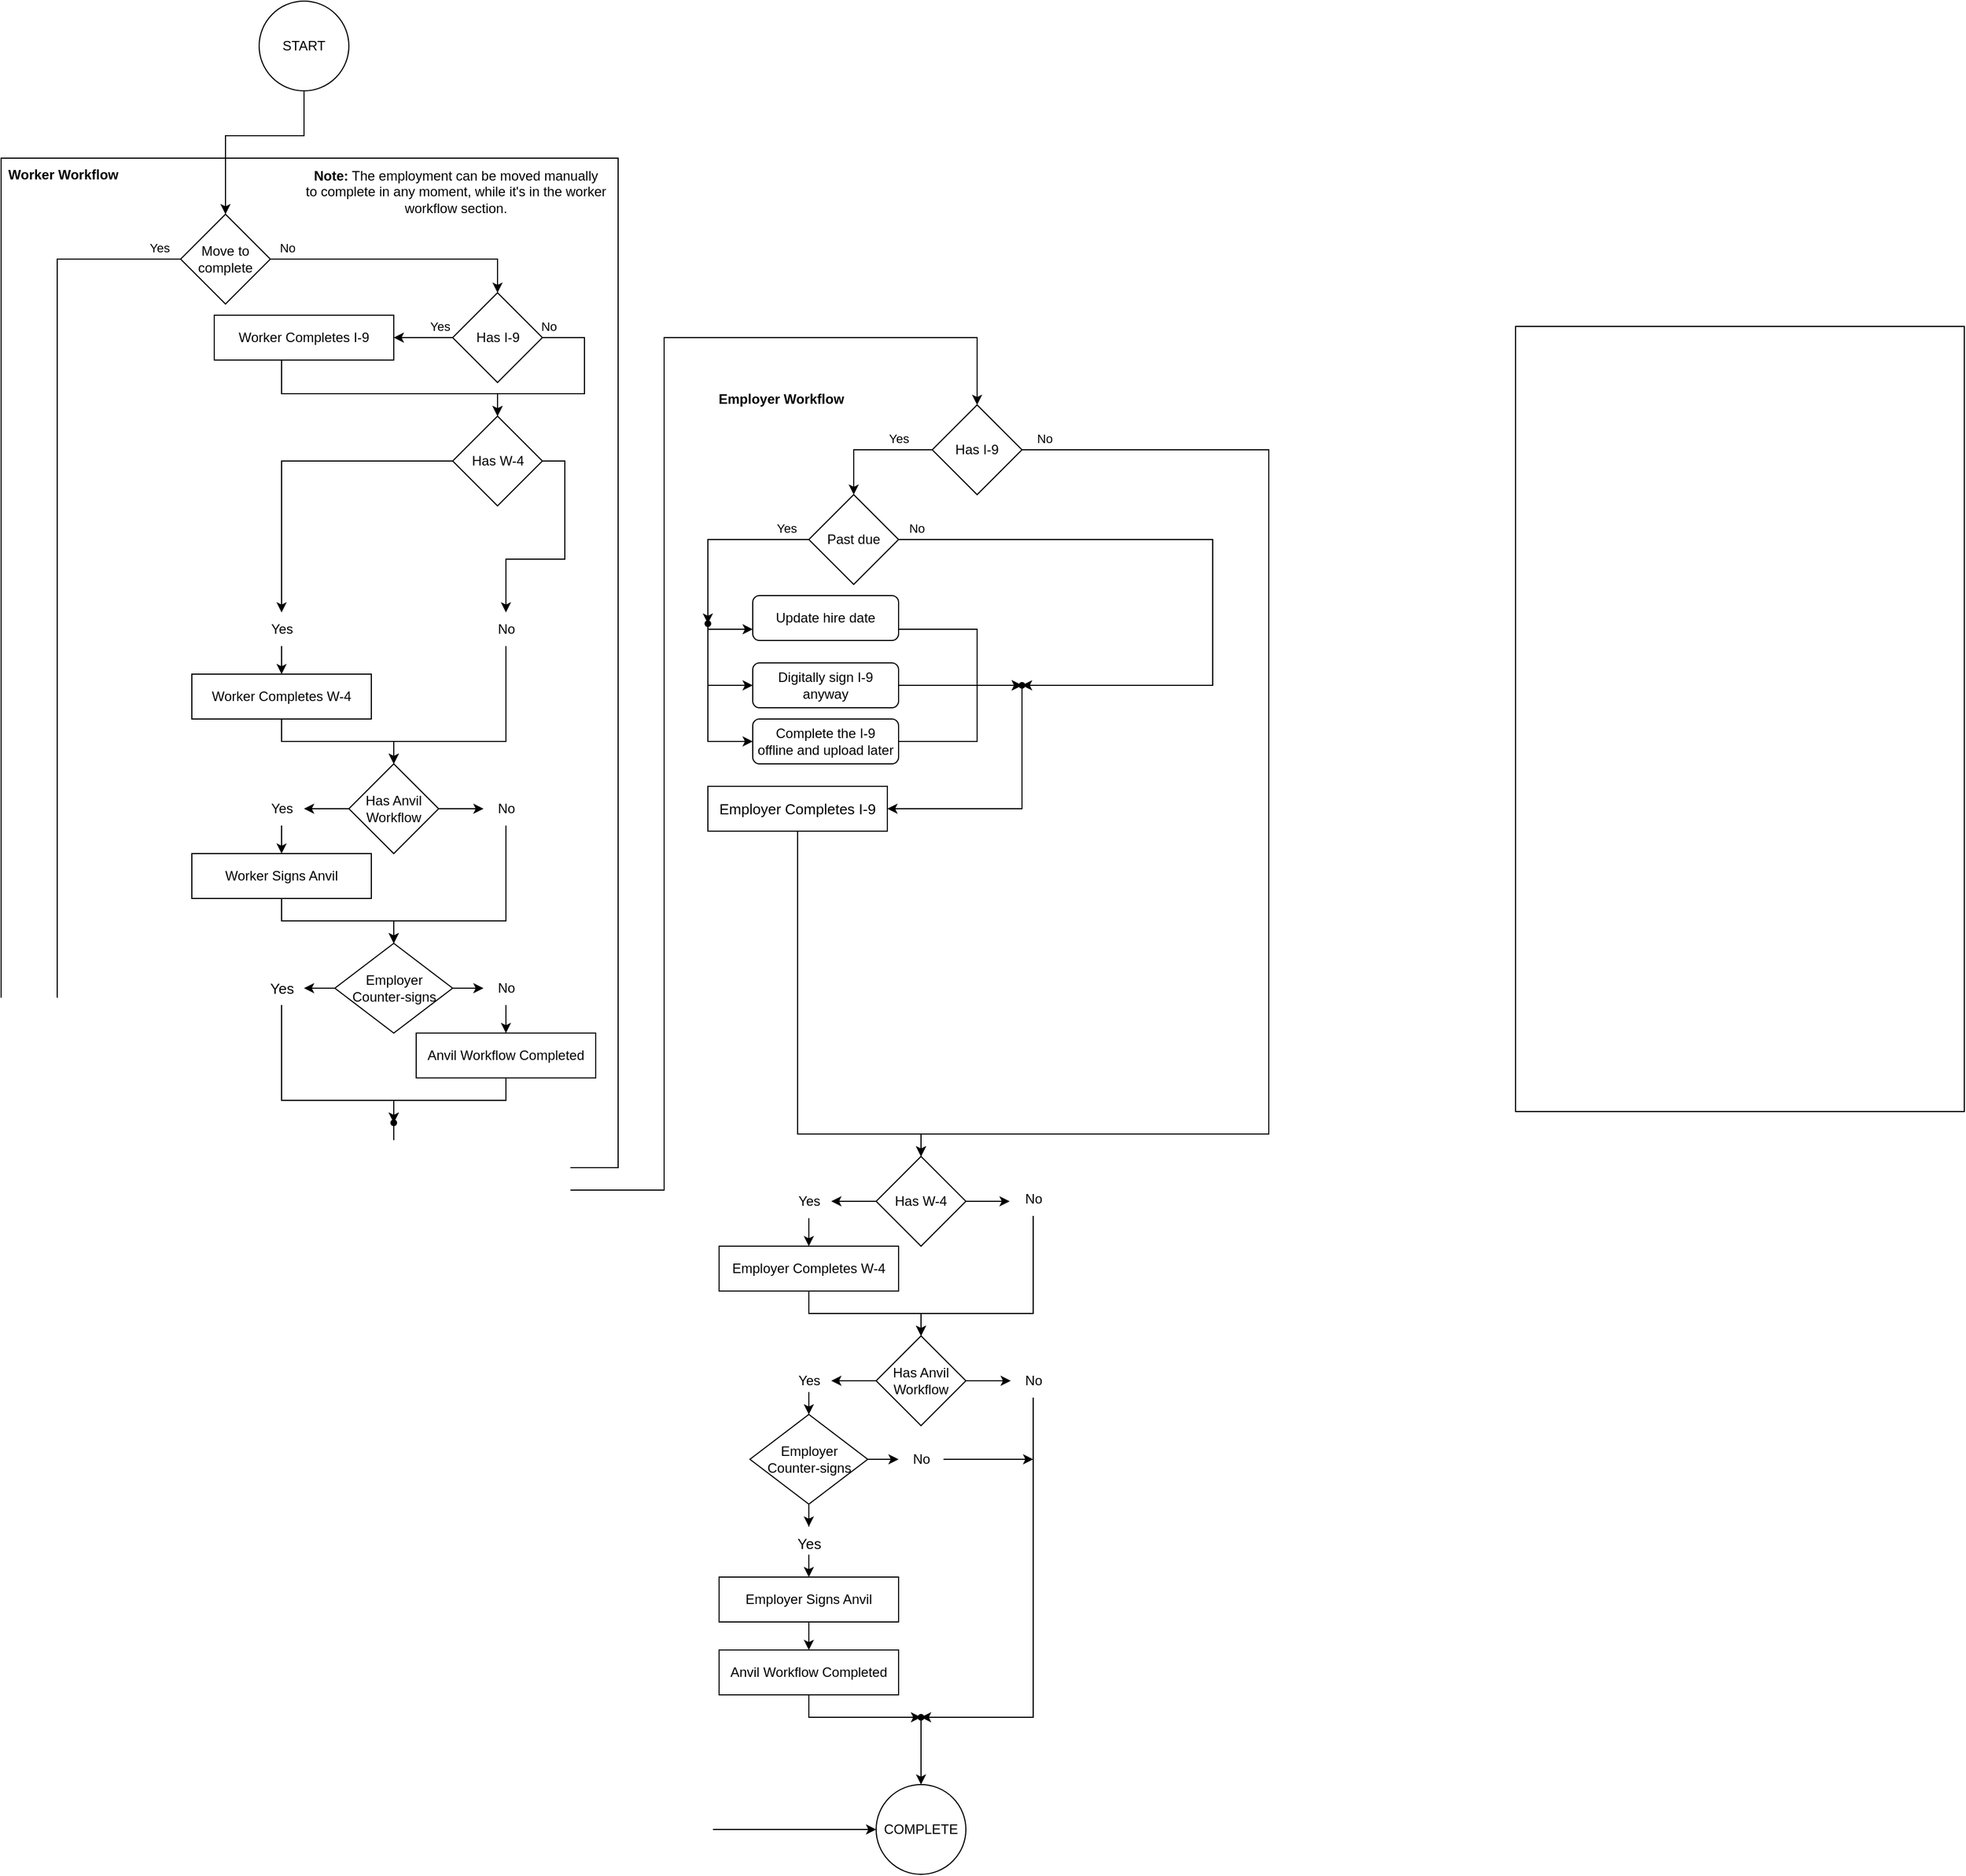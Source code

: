 <mxfile version="24.6.0" type="github">
  <diagram name="Page-1" id="mbVQlB_5lh4jTQNmV8JY">
    <mxGraphModel dx="1434" dy="1894" grid="1" gridSize="10" guides="1" tooltips="1" connect="1" arrows="1" fold="1" page="1" pageScale="1" pageWidth="850" pageHeight="1100" math="0" shadow="0">
      <root>
        <mxCell id="0" />
        <mxCell id="1" parent="0" />
        <mxCell id="wu20T2DJF-u065mbQEqq-54" value="" style="whiteSpace=wrap;html=1;" vertex="1" parent="1">
          <mxGeometry x="1360" y="130" width="400" height="700" as="geometry" />
        </mxCell>
        <mxCell id="wu20T2DJF-u065mbQEqq-53" value="" style="whiteSpace=wrap;html=1;" vertex="1" parent="1">
          <mxGeometry x="10" y="-20" width="550" height="900" as="geometry" />
        </mxCell>
        <mxCell id="wu20T2DJF-u065mbQEqq-1" value="&lt;div&gt;START&lt;/div&gt;" style="ellipse;whiteSpace=wrap;html=1;" vertex="1" parent="1">
          <mxGeometry x="240" y="-160" width="80" height="80" as="geometry" />
        </mxCell>
        <mxCell id="wu20T2DJF-u065mbQEqq-2" value="&lt;div&gt;COMPLETE&lt;/div&gt;" style="ellipse;whiteSpace=wrap;html=1;" vertex="1" parent="1">
          <mxGeometry x="790" y="1430" width="80" height="80" as="geometry" />
        </mxCell>
        <mxCell id="wu20T2DJF-u065mbQEqq-6" value="&lt;div&gt;Has I-9&lt;/div&gt;" style="rhombus;whiteSpace=wrap;html=1;" vertex="1" parent="1">
          <mxGeometry x="412.5" y="100" width="80" height="80" as="geometry" />
        </mxCell>
        <mxCell id="wu20T2DJF-u065mbQEqq-18" style="edgeStyle=orthogonalEdgeStyle;rounded=0;orthogonalLoop=1;jettySize=auto;html=1;entryX=1;entryY=0.5;entryDx=0;entryDy=0;exitX=0;exitY=0.5;exitDx=0;exitDy=0;" edge="1" parent="1" source="wu20T2DJF-u065mbQEqq-6" target="wu20T2DJF-u065mbQEqq-11">
          <mxGeometry relative="1" as="geometry">
            <mxPoint x="260" y="255" as="sourcePoint" />
            <Array as="points" />
          </mxGeometry>
        </mxCell>
        <mxCell id="wu20T2DJF-u065mbQEqq-159" value="Yes" style="edgeLabel;html=1;align=center;verticalAlign=middle;resizable=0;points=[];" vertex="1" connectable="0" parent="wu20T2DJF-u065mbQEqq-18">
          <mxGeometry x="-0.839" y="-2" relative="1" as="geometry">
            <mxPoint x="-8" y="-8" as="offset" />
          </mxGeometry>
        </mxCell>
        <mxCell id="wu20T2DJF-u065mbQEqq-17" style="edgeStyle=orthogonalEdgeStyle;rounded=0;orthogonalLoop=1;jettySize=auto;html=1;entryX=0.5;entryY=0;entryDx=0;entryDy=0;exitX=1;exitY=0.5;exitDx=0;exitDy=0;" edge="1" parent="1" source="wu20T2DJF-u065mbQEqq-6" target="wu20T2DJF-u065mbQEqq-16">
          <mxGeometry relative="1" as="geometry">
            <mxPoint x="530" y="400" as="targetPoint" />
            <mxPoint x="460" y="255" as="sourcePoint" />
            <Array as="points">
              <mxPoint x="530" y="140" />
              <mxPoint x="530" y="190" />
              <mxPoint x="453" y="190" />
            </Array>
          </mxGeometry>
        </mxCell>
        <mxCell id="wu20T2DJF-u065mbQEqq-160" value="No" style="edgeLabel;html=1;align=center;verticalAlign=middle;resizable=0;points=[];" vertex="1" connectable="0" parent="wu20T2DJF-u065mbQEqq-17">
          <mxGeometry x="-0.89" relative="1" as="geometry">
            <mxPoint x="-5" y="-10" as="offset" />
          </mxGeometry>
        </mxCell>
        <mxCell id="wu20T2DJF-u065mbQEqq-19" style="edgeStyle=orthogonalEdgeStyle;rounded=0;orthogonalLoop=1;jettySize=auto;html=1;entryX=0.5;entryY=0;entryDx=0;entryDy=0;" edge="1" parent="1" source="wu20T2DJF-u065mbQEqq-11" target="wu20T2DJF-u065mbQEqq-16">
          <mxGeometry relative="1" as="geometry">
            <Array as="points">
              <mxPoint x="260" y="190" />
              <mxPoint x="453" y="190" />
            </Array>
          </mxGeometry>
        </mxCell>
        <mxCell id="wu20T2DJF-u065mbQEqq-11" value="&lt;div&gt;Worker Completes I-9&lt;/div&gt;" style="whiteSpace=wrap;html=1;" vertex="1" parent="1">
          <mxGeometry x="200" y="120" width="160" height="40" as="geometry" />
        </mxCell>
        <mxCell id="wu20T2DJF-u065mbQEqq-31" style="edgeStyle=orthogonalEdgeStyle;rounded=0;orthogonalLoop=1;jettySize=auto;html=1;" edge="1" parent="1" source="wu20T2DJF-u065mbQEqq-12" target="wu20T2DJF-u065mbQEqq-30">
          <mxGeometry relative="1" as="geometry">
            <Array as="points">
              <mxPoint x="260" y="500" />
              <mxPoint x="360" y="500" />
            </Array>
          </mxGeometry>
        </mxCell>
        <mxCell id="wu20T2DJF-u065mbQEqq-12" value="Worker Completes W-4" style="whiteSpace=wrap;html=1;" vertex="1" parent="1">
          <mxGeometry x="180" y="440" width="160" height="40" as="geometry" />
        </mxCell>
        <mxCell id="wu20T2DJF-u065mbQEqq-24" style="edgeStyle=orthogonalEdgeStyle;rounded=0;orthogonalLoop=1;jettySize=auto;html=1;" edge="1" parent="1" source="wu20T2DJF-u065mbQEqq-16" target="wu20T2DJF-u065mbQEqq-22">
          <mxGeometry relative="1" as="geometry" />
        </mxCell>
        <mxCell id="wu20T2DJF-u065mbQEqq-16" value="&lt;div&gt;Has W-4&lt;br&gt;&lt;/div&gt;" style="rhombus;whiteSpace=wrap;html=1;" vertex="1" parent="1">
          <mxGeometry x="412.5" y="210" width="80" height="80" as="geometry" />
        </mxCell>
        <mxCell id="wu20T2DJF-u065mbQEqq-21" style="edgeStyle=orthogonalEdgeStyle;rounded=0;orthogonalLoop=1;jettySize=auto;html=1;exitX=1;exitY=0.5;exitDx=0;exitDy=0;" edge="1" parent="1" target="wu20T2DJF-u065mbQEqq-23" source="wu20T2DJF-u065mbQEqq-16">
          <mxGeometry relative="1" as="geometry">
            <mxPoint x="450" y="425" as="targetPoint" />
            <mxPoint x="410" y="425" as="sourcePoint" />
          </mxGeometry>
        </mxCell>
        <mxCell id="wu20T2DJF-u065mbQEqq-26" style="edgeStyle=orthogonalEdgeStyle;rounded=0;orthogonalLoop=1;jettySize=auto;html=1;entryX=0.5;entryY=0;entryDx=0;entryDy=0;" edge="1" parent="1" source="wu20T2DJF-u065mbQEqq-22" target="wu20T2DJF-u065mbQEqq-12">
          <mxGeometry relative="1" as="geometry" />
        </mxCell>
        <mxCell id="wu20T2DJF-u065mbQEqq-22" value="Yes" style="text;html=1;align=center;verticalAlign=middle;resizable=0;points=[];autosize=1;strokeColor=none;fillColor=none;" vertex="1" parent="1">
          <mxGeometry x="240" y="385" width="40" height="30" as="geometry" />
        </mxCell>
        <mxCell id="wu20T2DJF-u065mbQEqq-32" style="edgeStyle=orthogonalEdgeStyle;rounded=0;orthogonalLoop=1;jettySize=auto;html=1;entryX=0.5;entryY=0;entryDx=0;entryDy=0;" edge="1" parent="1" source="wu20T2DJF-u065mbQEqq-23" target="wu20T2DJF-u065mbQEqq-30">
          <mxGeometry relative="1" as="geometry">
            <Array as="points">
              <mxPoint x="460" y="500" />
              <mxPoint x="360" y="500" />
            </Array>
          </mxGeometry>
        </mxCell>
        <mxCell id="wu20T2DJF-u065mbQEqq-23" value="&lt;div&gt;No&lt;/div&gt;" style="text;html=1;align=center;verticalAlign=middle;resizable=0;points=[];autosize=1;strokeColor=none;fillColor=none;" vertex="1" parent="1">
          <mxGeometry x="440" y="385" width="40" height="30" as="geometry" />
        </mxCell>
        <mxCell id="wu20T2DJF-u065mbQEqq-29" value="&lt;div&gt;Worker Workflow&lt;/div&gt;" style="text;html=1;align=center;verticalAlign=middle;resizable=0;points=[];autosize=1;strokeColor=none;fillColor=none;fontStyle=1" vertex="1" parent="1">
          <mxGeometry x="10" y="-20" width="110" height="30" as="geometry" />
        </mxCell>
        <mxCell id="wu20T2DJF-u065mbQEqq-35" style="edgeStyle=orthogonalEdgeStyle;rounded=0;orthogonalLoop=1;jettySize=auto;html=1;" edge="1" parent="1" source="wu20T2DJF-u065mbQEqq-30" target="wu20T2DJF-u065mbQEqq-34">
          <mxGeometry relative="1" as="geometry" />
        </mxCell>
        <mxCell id="wu20T2DJF-u065mbQEqq-36" style="edgeStyle=orthogonalEdgeStyle;rounded=0;orthogonalLoop=1;jettySize=auto;html=1;" edge="1" parent="1" source="wu20T2DJF-u065mbQEqq-30" target="wu20T2DJF-u065mbQEqq-33">
          <mxGeometry relative="1" as="geometry" />
        </mxCell>
        <mxCell id="wu20T2DJF-u065mbQEqq-30" value="&lt;div&gt;Has Anvil Workflow&lt;br&gt;&lt;/div&gt;" style="rhombus;whiteSpace=wrap;html=1;" vertex="1" parent="1">
          <mxGeometry x="320" y="520" width="80" height="80" as="geometry" />
        </mxCell>
        <mxCell id="wu20T2DJF-u065mbQEqq-38" style="edgeStyle=orthogonalEdgeStyle;rounded=0;orthogonalLoop=1;jettySize=auto;html=1;entryX=0.5;entryY=0;entryDx=0;entryDy=0;" edge="1" parent="1" source="wu20T2DJF-u065mbQEqq-33" target="wu20T2DJF-u065mbQEqq-37">
          <mxGeometry relative="1" as="geometry" />
        </mxCell>
        <mxCell id="wu20T2DJF-u065mbQEqq-33" value="&lt;div&gt;Yes&lt;/div&gt;" style="text;html=1;align=center;verticalAlign=middle;resizable=0;points=[];autosize=1;strokeColor=none;fillColor=none;" vertex="1" parent="1">
          <mxGeometry x="240" y="545" width="40" height="30" as="geometry" />
        </mxCell>
        <mxCell id="wu20T2DJF-u065mbQEqq-42" style="edgeStyle=orthogonalEdgeStyle;rounded=0;orthogonalLoop=1;jettySize=auto;html=1;entryX=0.5;entryY=0;entryDx=0;entryDy=0;" edge="1" parent="1" source="wu20T2DJF-u065mbQEqq-34" target="wu20T2DJF-u065mbQEqq-39">
          <mxGeometry relative="1" as="geometry">
            <Array as="points">
              <mxPoint x="460" y="660" />
              <mxPoint x="360" y="660" />
            </Array>
          </mxGeometry>
        </mxCell>
        <mxCell id="wu20T2DJF-u065mbQEqq-34" value="&lt;div&gt;No&lt;/div&gt;" style="text;html=1;align=center;verticalAlign=middle;resizable=0;points=[];autosize=1;strokeColor=none;fillColor=none;" vertex="1" parent="1">
          <mxGeometry x="440" y="545" width="40" height="30" as="geometry" />
        </mxCell>
        <mxCell id="wu20T2DJF-u065mbQEqq-40" style="edgeStyle=orthogonalEdgeStyle;rounded=0;orthogonalLoop=1;jettySize=auto;html=1;entryX=0.5;entryY=0;entryDx=0;entryDy=0;" edge="1" parent="1" source="wu20T2DJF-u065mbQEqq-37" target="wu20T2DJF-u065mbQEqq-39">
          <mxGeometry relative="1" as="geometry" />
        </mxCell>
        <mxCell id="wu20T2DJF-u065mbQEqq-37" value="Worker Signs Anvil" style="whiteSpace=wrap;html=1;" vertex="1" parent="1">
          <mxGeometry x="180" y="600" width="160" height="40" as="geometry" />
        </mxCell>
        <mxCell id="wu20T2DJF-u065mbQEqq-46" style="edgeStyle=orthogonalEdgeStyle;rounded=0;orthogonalLoop=1;jettySize=auto;html=1;" edge="1" parent="1" source="wu20T2DJF-u065mbQEqq-39" target="wu20T2DJF-u065mbQEqq-44">
          <mxGeometry relative="1" as="geometry" />
        </mxCell>
        <mxCell id="wu20T2DJF-u065mbQEqq-47" style="edgeStyle=orthogonalEdgeStyle;rounded=0;orthogonalLoop=1;jettySize=auto;html=1;" edge="1" parent="1" source="wu20T2DJF-u065mbQEqq-39" target="wu20T2DJF-u065mbQEqq-45">
          <mxGeometry relative="1" as="geometry" />
        </mxCell>
        <mxCell id="wu20T2DJF-u065mbQEqq-39" value="&lt;div&gt;Employer&lt;/div&gt;&lt;div&gt;Counter-signs&lt;br&gt;&lt;/div&gt;" style="rhombus;whiteSpace=wrap;html=1;" vertex="1" parent="1">
          <mxGeometry x="307.5" y="680" width="105" height="80" as="geometry" />
        </mxCell>
        <mxCell id="wu20T2DJF-u065mbQEqq-50" style="edgeStyle=orthogonalEdgeStyle;rounded=0;orthogonalLoop=1;jettySize=auto;html=1;entryX=0.25;entryY=0.65;entryDx=0;entryDy=0;entryPerimeter=0;" edge="1" parent="1" source="wu20T2DJF-u065mbQEqq-44" target="wu20T2DJF-u065mbQEqq-51">
          <mxGeometry relative="1" as="geometry">
            <mxPoint x="260" y="850" as="targetPoint" />
            <Array as="points">
              <mxPoint x="260" y="820" />
              <mxPoint x="360" y="820" />
            </Array>
          </mxGeometry>
        </mxCell>
        <mxCell id="wu20T2DJF-u065mbQEqq-44" value="Yes" style="text;html=1;align=center;verticalAlign=middle;resizable=0;points=[];autosize=1;strokeColor=none;fillColor=none;fontSize=13;" vertex="1" parent="1">
          <mxGeometry x="240" y="705" width="40" height="30" as="geometry" />
        </mxCell>
        <mxCell id="wu20T2DJF-u065mbQEqq-49" style="edgeStyle=orthogonalEdgeStyle;rounded=0;orthogonalLoop=1;jettySize=auto;html=1;entryX=0.5;entryY=0;entryDx=0;entryDy=0;" edge="1" parent="1" source="wu20T2DJF-u065mbQEqq-45" target="wu20T2DJF-u065mbQEqq-48">
          <mxGeometry relative="1" as="geometry" />
        </mxCell>
        <mxCell id="wu20T2DJF-u065mbQEqq-45" value="No" style="text;html=1;align=center;verticalAlign=middle;resizable=0;points=[];autosize=1;strokeColor=none;fillColor=none;" vertex="1" parent="1">
          <mxGeometry x="440" y="705" width="40" height="30" as="geometry" />
        </mxCell>
        <mxCell id="wu20T2DJF-u065mbQEqq-52" style="edgeStyle=orthogonalEdgeStyle;rounded=0;orthogonalLoop=1;jettySize=auto;html=1;" edge="1" parent="1" source="wu20T2DJF-u065mbQEqq-48" target="wu20T2DJF-u065mbQEqq-51">
          <mxGeometry relative="1" as="geometry">
            <Array as="points">
              <mxPoint x="460" y="820" />
              <mxPoint x="360" y="820" />
            </Array>
          </mxGeometry>
        </mxCell>
        <mxCell id="wu20T2DJF-u065mbQEqq-48" value="Anvil Workflow Completed" style="whiteSpace=wrap;html=1;" vertex="1" parent="1">
          <mxGeometry x="380" y="760" width="160" height="40" as="geometry" />
        </mxCell>
        <mxCell id="wu20T2DJF-u065mbQEqq-94" style="edgeStyle=orthogonalEdgeStyle;rounded=0;orthogonalLoop=1;jettySize=auto;html=1;entryX=0.5;entryY=0;entryDx=0;entryDy=0;" edge="1" parent="1" source="wu20T2DJF-u065mbQEqq-51" target="wu20T2DJF-u065mbQEqq-58">
          <mxGeometry relative="1" as="geometry">
            <mxPoint x="840" y="140" as="targetPoint" />
            <Array as="points">
              <mxPoint x="360" y="900" />
              <mxPoint x="601" y="900" />
              <mxPoint x="601" y="140" />
              <mxPoint x="880" y="140" />
            </Array>
          </mxGeometry>
        </mxCell>
        <mxCell id="wu20T2DJF-u065mbQEqq-51" value="" style="shape=waypoint;sketch=0;size=6;pointerEvents=1;points=[];fillColor=none;resizable=0;rotatable=0;perimeter=centerPerimeter;snapToPoint=1;" vertex="1" parent="1">
          <mxGeometry x="350" y="830" width="20" height="20" as="geometry" />
        </mxCell>
        <mxCell id="wu20T2DJF-u065mbQEqq-58" value="&lt;div&gt;Has I-9&lt;/div&gt;" style="rhombus;whiteSpace=wrap;html=1;" vertex="1" parent="1">
          <mxGeometry x="840" y="200" width="80" height="80" as="geometry" />
        </mxCell>
        <mxCell id="wu20T2DJF-u065mbQEqq-61" style="edgeStyle=orthogonalEdgeStyle;rounded=0;orthogonalLoop=1;jettySize=auto;html=1;entryX=0.5;entryY=0;entryDx=0;entryDy=0;exitX=1;exitY=0.5;exitDx=0;exitDy=0;" edge="1" parent="1" source="wu20T2DJF-u065mbQEqq-58" target="wu20T2DJF-u065mbQEqq-68">
          <mxGeometry relative="1" as="geometry">
            <mxPoint x="1010" y="400" as="targetPoint" />
            <Array as="points">
              <mxPoint x="1140" y="240" />
              <mxPoint x="1140" y="850" />
              <mxPoint x="830" y="850" />
            </Array>
            <mxPoint x="1040" y="240" as="sourcePoint" />
          </mxGeometry>
        </mxCell>
        <mxCell id="wu20T2DJF-u065mbQEqq-152" value="No" style="edgeLabel;html=1;align=center;verticalAlign=middle;resizable=0;points=[];" vertex="1" connectable="0" parent="wu20T2DJF-u065mbQEqq-61">
          <mxGeometry x="-0.9" y="-1" relative="1" as="geometry">
            <mxPoint x="-38" y="-11" as="offset" />
          </mxGeometry>
        </mxCell>
        <mxCell id="wu20T2DJF-u065mbQEqq-63" style="edgeStyle=orthogonalEdgeStyle;rounded=0;orthogonalLoop=1;jettySize=auto;html=1;entryX=0.5;entryY=0;entryDx=0;entryDy=0;exitX=0.5;exitY=1;exitDx=0;exitDy=0;" edge="1" parent="1" source="wu20T2DJF-u065mbQEqq-64" target="wu20T2DJF-u065mbQEqq-68">
          <mxGeometry relative="1" as="geometry">
            <Array as="points">
              <mxPoint x="720" y="850" />
              <mxPoint x="830" y="850" />
            </Array>
            <mxPoint x="730" y="830" as="sourcePoint" />
          </mxGeometry>
        </mxCell>
        <mxCell id="wu20T2DJF-u065mbQEqq-64" value="&lt;div&gt;Employer Completes I-9&lt;/div&gt;" style="whiteSpace=wrap;html=1;fontSize=13;" vertex="1" parent="1">
          <mxGeometry x="640" y="540" width="160" height="40" as="geometry" />
        </mxCell>
        <mxCell id="wu20T2DJF-u065mbQEqq-65" style="edgeStyle=orthogonalEdgeStyle;rounded=0;orthogonalLoop=1;jettySize=auto;html=1;" edge="1" parent="1" source="wu20T2DJF-u065mbQEqq-66" target="wu20T2DJF-u065mbQEqq-77">
          <mxGeometry relative="1" as="geometry">
            <Array as="points">
              <mxPoint x="730" y="1010" />
              <mxPoint x="830" y="1010" />
            </Array>
          </mxGeometry>
        </mxCell>
        <mxCell id="wu20T2DJF-u065mbQEqq-66" value="Employer Completes W-4" style="whiteSpace=wrap;html=1;" vertex="1" parent="1">
          <mxGeometry x="650" y="950" width="160" height="40" as="geometry" />
        </mxCell>
        <mxCell id="wu20T2DJF-u065mbQEqq-67" style="edgeStyle=orthogonalEdgeStyle;rounded=0;orthogonalLoop=1;jettySize=auto;html=1;" edge="1" parent="1" source="wu20T2DJF-u065mbQEqq-68" target="wu20T2DJF-u065mbQEqq-71">
          <mxGeometry relative="1" as="geometry" />
        </mxCell>
        <mxCell id="wu20T2DJF-u065mbQEqq-68" value="&lt;div&gt;Has W-4&lt;br&gt;&lt;/div&gt;" style="rhombus;whiteSpace=wrap;html=1;" vertex="1" parent="1">
          <mxGeometry x="790" y="870" width="80" height="80" as="geometry" />
        </mxCell>
        <mxCell id="wu20T2DJF-u065mbQEqq-69" style="edgeStyle=orthogonalEdgeStyle;rounded=0;orthogonalLoop=1;jettySize=auto;html=1;exitX=1;exitY=0.5;exitDx=0;exitDy=0;entryX=-0.025;entryY=0.567;entryDx=0;entryDy=0;entryPerimeter=0;" edge="1" parent="1" source="wu20T2DJF-u065mbQEqq-68" target="wu20T2DJF-u065mbQEqq-73">
          <mxGeometry relative="1" as="geometry">
            <mxPoint x="910" y="910" as="targetPoint" />
            <mxPoint x="880" y="935" as="sourcePoint" />
          </mxGeometry>
        </mxCell>
        <mxCell id="wu20T2DJF-u065mbQEqq-70" style="edgeStyle=orthogonalEdgeStyle;rounded=0;orthogonalLoop=1;jettySize=auto;html=1;entryX=0.5;entryY=0;entryDx=0;entryDy=0;" edge="1" parent="1" source="wu20T2DJF-u065mbQEqq-71" target="wu20T2DJF-u065mbQEqq-66">
          <mxGeometry relative="1" as="geometry" />
        </mxCell>
        <mxCell id="wu20T2DJF-u065mbQEqq-71" value="Yes" style="text;html=1;align=center;verticalAlign=middle;resizable=0;points=[];autosize=1;strokeColor=none;fillColor=none;" vertex="1" parent="1">
          <mxGeometry x="710" y="895" width="40" height="30" as="geometry" />
        </mxCell>
        <mxCell id="wu20T2DJF-u065mbQEqq-72" style="edgeStyle=orthogonalEdgeStyle;rounded=0;orthogonalLoop=1;jettySize=auto;html=1;entryX=0.5;entryY=0;entryDx=0;entryDy=0;" edge="1" parent="1" source="wu20T2DJF-u065mbQEqq-73" target="wu20T2DJF-u065mbQEqq-77">
          <mxGeometry relative="1" as="geometry">
            <Array as="points">
              <mxPoint x="930" y="1010" />
              <mxPoint x="830" y="1010" />
            </Array>
            <mxPoint x="930" y="925" as="sourcePoint" />
          </mxGeometry>
        </mxCell>
        <mxCell id="wu20T2DJF-u065mbQEqq-73" value="&lt;div&gt;No&lt;/div&gt;" style="text;html=1;align=center;verticalAlign=middle;resizable=0;points=[];autosize=1;strokeColor=none;fillColor=none;" vertex="1" parent="1">
          <mxGeometry x="910" y="893" width="40" height="30" as="geometry" />
        </mxCell>
        <mxCell id="wu20T2DJF-u065mbQEqq-74" value="&lt;div&gt;Employer Workflow&lt;/div&gt;" style="text;html=1;align=center;verticalAlign=middle;resizable=0;points=[];autosize=1;strokeColor=none;fillColor=none;fontStyle=1" vertex="1" parent="1">
          <mxGeometry x="640" y="180" width="130" height="30" as="geometry" />
        </mxCell>
        <mxCell id="wu20T2DJF-u065mbQEqq-75" style="edgeStyle=orthogonalEdgeStyle;rounded=0;orthogonalLoop=1;jettySize=auto;html=1;" edge="1" parent="1" source="wu20T2DJF-u065mbQEqq-77" target="wu20T2DJF-u065mbQEqq-81">
          <mxGeometry relative="1" as="geometry">
            <mxPoint x="910" y="1070" as="targetPoint" />
          </mxGeometry>
        </mxCell>
        <mxCell id="wu20T2DJF-u065mbQEqq-76" style="edgeStyle=orthogonalEdgeStyle;rounded=0;orthogonalLoop=1;jettySize=auto;html=1;" edge="1" parent="1" source="wu20T2DJF-u065mbQEqq-77" target="wu20T2DJF-u065mbQEqq-79">
          <mxGeometry relative="1" as="geometry" />
        </mxCell>
        <mxCell id="wu20T2DJF-u065mbQEqq-77" value="&lt;div&gt;Has Anvil Workflow&lt;br&gt;&lt;/div&gt;" style="rhombus;whiteSpace=wrap;html=1;" vertex="1" parent="1">
          <mxGeometry x="790" y="1030" width="80" height="80" as="geometry" />
        </mxCell>
        <mxCell id="wu20T2DJF-u065mbQEqq-78" style="edgeStyle=orthogonalEdgeStyle;rounded=0;orthogonalLoop=1;jettySize=auto;html=1;entryX=0.5;entryY=0;entryDx=0;entryDy=0;" edge="1" parent="1" source="wu20T2DJF-u065mbQEqq-79" target="wu20T2DJF-u065mbQEqq-86">
          <mxGeometry relative="1" as="geometry">
            <mxPoint x="730" y="1110" as="targetPoint" />
          </mxGeometry>
        </mxCell>
        <mxCell id="wu20T2DJF-u065mbQEqq-79" value="&lt;div&gt;Yes&lt;/div&gt;" style="text;html=1;align=center;verticalAlign=middle;resizable=0;points=[];autosize=1;strokeColor=none;fillColor=none;" vertex="1" parent="1">
          <mxGeometry x="710" y="1055" width="40" height="30" as="geometry" />
        </mxCell>
        <mxCell id="wu20T2DJF-u065mbQEqq-102" style="edgeStyle=orthogonalEdgeStyle;rounded=0;orthogonalLoop=1;jettySize=auto;html=1;" edge="1" parent="1" source="wu20T2DJF-u065mbQEqq-81" target="wu20T2DJF-u065mbQEqq-93">
          <mxGeometry relative="1" as="geometry">
            <mxPoint x="930" y="1085" as="sourcePoint" />
            <Array as="points">
              <mxPoint x="930" y="1370" />
            </Array>
          </mxGeometry>
        </mxCell>
        <mxCell id="wu20T2DJF-u065mbQEqq-81" value="&lt;div&gt;No&lt;/div&gt;" style="text;html=1;align=center;verticalAlign=middle;resizable=0;points=[];autosize=1;strokeColor=none;fillColor=none;" vertex="1" parent="1">
          <mxGeometry x="910" y="1055" width="40" height="30" as="geometry" />
        </mxCell>
        <mxCell id="wu20T2DJF-u065mbQEqq-95" style="edgeStyle=orthogonalEdgeStyle;rounded=0;orthogonalLoop=1;jettySize=auto;html=1;" edge="1" parent="1" source="wu20T2DJF-u065mbQEqq-86" target="wu20T2DJF-u065mbQEqq-88">
          <mxGeometry relative="1" as="geometry" />
        </mxCell>
        <mxCell id="wu20T2DJF-u065mbQEqq-104" style="edgeStyle=orthogonalEdgeStyle;rounded=0;orthogonalLoop=1;jettySize=auto;html=1;" edge="1" parent="1" source="wu20T2DJF-u065mbQEqq-86" target="wu20T2DJF-u065mbQEqq-103">
          <mxGeometry relative="1" as="geometry" />
        </mxCell>
        <mxCell id="wu20T2DJF-u065mbQEqq-86" value="&lt;div&gt;Employer&lt;/div&gt;&lt;div&gt;Counter-signs&lt;br&gt;&lt;/div&gt;" style="rhombus;whiteSpace=wrap;html=1;" vertex="1" parent="1">
          <mxGeometry x="677.5" y="1100" width="105" height="80" as="geometry" />
        </mxCell>
        <mxCell id="wu20T2DJF-u065mbQEqq-97" style="edgeStyle=orthogonalEdgeStyle;rounded=0;orthogonalLoop=1;jettySize=auto;html=1;entryX=0.5;entryY=0;entryDx=0;entryDy=0;" edge="1" parent="1" source="wu20T2DJF-u065mbQEqq-88" target="wu20T2DJF-u065mbQEqq-96">
          <mxGeometry relative="1" as="geometry" />
        </mxCell>
        <mxCell id="wu20T2DJF-u065mbQEqq-88" value="Yes" style="text;html=1;align=center;verticalAlign=middle;resizable=0;points=[];autosize=1;strokeColor=none;fillColor=none;fontSize=13;" vertex="1" parent="1">
          <mxGeometry x="710" y="1200" width="40" height="30" as="geometry" />
        </mxCell>
        <mxCell id="wu20T2DJF-u065mbQEqq-100" style="edgeStyle=orthogonalEdgeStyle;rounded=0;orthogonalLoop=1;jettySize=auto;html=1;" edge="1" parent="1" source="wu20T2DJF-u065mbQEqq-93" target="wu20T2DJF-u065mbQEqq-2">
          <mxGeometry relative="1" as="geometry" />
        </mxCell>
        <mxCell id="wu20T2DJF-u065mbQEqq-93" value="" style="shape=waypoint;sketch=0;size=6;pointerEvents=1;points=[];fillColor=none;resizable=0;rotatable=0;perimeter=centerPerimeter;snapToPoint=1;" vertex="1" parent="1">
          <mxGeometry x="820" y="1360" width="20" height="20" as="geometry" />
        </mxCell>
        <mxCell id="wu20T2DJF-u065mbQEqq-99" style="edgeStyle=orthogonalEdgeStyle;rounded=0;orthogonalLoop=1;jettySize=auto;html=1;" edge="1" parent="1" source="wu20T2DJF-u065mbQEqq-96" target="wu20T2DJF-u065mbQEqq-98">
          <mxGeometry relative="1" as="geometry" />
        </mxCell>
        <mxCell id="wu20T2DJF-u065mbQEqq-96" value="Employer Signs Anvil" style="whiteSpace=wrap;html=1;" vertex="1" parent="1">
          <mxGeometry x="650" y="1245" width="160" height="40" as="geometry" />
        </mxCell>
        <mxCell id="wu20T2DJF-u065mbQEqq-101" style="edgeStyle=orthogonalEdgeStyle;rounded=0;orthogonalLoop=1;jettySize=auto;html=1;exitX=0.5;exitY=1;exitDx=0;exitDy=0;" edge="1" parent="1" source="wu20T2DJF-u065mbQEqq-98" target="wu20T2DJF-u065mbQEqq-93">
          <mxGeometry relative="1" as="geometry" />
        </mxCell>
        <mxCell id="wu20T2DJF-u065mbQEqq-98" value="Anvil Workflow Completed" style="whiteSpace=wrap;html=1;" vertex="1" parent="1">
          <mxGeometry x="650" y="1310" width="160" height="40" as="geometry" />
        </mxCell>
        <mxCell id="wu20T2DJF-u065mbQEqq-105" style="edgeStyle=orthogonalEdgeStyle;rounded=0;orthogonalLoop=1;jettySize=auto;html=1;" edge="1" parent="1" source="wu20T2DJF-u065mbQEqq-103">
          <mxGeometry relative="1" as="geometry">
            <mxPoint x="930" y="1140.0" as="targetPoint" />
          </mxGeometry>
        </mxCell>
        <mxCell id="wu20T2DJF-u065mbQEqq-103" value="No" style="text;html=1;align=center;verticalAlign=middle;resizable=0;points=[];autosize=1;strokeColor=none;fillColor=none;" vertex="1" parent="1">
          <mxGeometry x="810" y="1125" width="40" height="30" as="geometry" />
        </mxCell>
        <mxCell id="wu20T2DJF-u065mbQEqq-108" value="" style="edgeStyle=orthogonalEdgeStyle;rounded=0;orthogonalLoop=1;jettySize=auto;html=1;entryX=0.5;entryY=0;entryDx=0;entryDy=0;" edge="1" parent="1" source="wu20T2DJF-u065mbQEqq-1" target="wu20T2DJF-u065mbQEqq-107">
          <mxGeometry relative="1" as="geometry">
            <mxPoint x="360" y="200" as="targetPoint" />
            <mxPoint x="360" as="sourcePoint" />
            <Array as="points">
              <mxPoint x="280" y="-40" />
              <mxPoint x="210" y="-40" />
            </Array>
          </mxGeometry>
        </mxCell>
        <mxCell id="wu20T2DJF-u065mbQEqq-107" value="&lt;div&gt;Move to&lt;/div&gt;&lt;div&gt;complete&lt;br&gt;&lt;/div&gt;" style="rhombus;whiteSpace=wrap;html=1;" vertex="1" parent="1">
          <mxGeometry x="170" y="30" width="80" height="80" as="geometry" />
        </mxCell>
        <mxCell id="wu20T2DJF-u065mbQEqq-110" style="edgeStyle=orthogonalEdgeStyle;rounded=0;orthogonalLoop=1;jettySize=auto;html=1;entryX=0.5;entryY=0;entryDx=0;entryDy=0;exitX=1;exitY=0.5;exitDx=0;exitDy=0;" edge="1" parent="1" source="wu20T2DJF-u065mbQEqq-107" target="wu20T2DJF-u065mbQEqq-6">
          <mxGeometry relative="1" as="geometry">
            <mxPoint x="360" y="70" as="sourcePoint" />
            <Array as="points">
              <mxPoint x="453" y="70" />
            </Array>
          </mxGeometry>
        </mxCell>
        <mxCell id="wu20T2DJF-u065mbQEqq-158" value="No" style="edgeLabel;html=1;align=center;verticalAlign=middle;resizable=0;points=[];" vertex="1" connectable="0" parent="wu20T2DJF-u065mbQEqq-110">
          <mxGeometry x="-0.8" relative="1" as="geometry">
            <mxPoint x="-8" y="-10" as="offset" />
          </mxGeometry>
        </mxCell>
        <mxCell id="wu20T2DJF-u065mbQEqq-111" value="&lt;div&gt;&lt;b&gt;Note:&lt;/b&gt; The employment can be moved manually&lt;/div&gt;&lt;div&gt;to complete in any moment, while it&#39;s in the worker&lt;/div&gt;&lt;div&gt;workflow section.&lt;br&gt;&lt;/div&gt;" style="text;html=1;align=center;verticalAlign=middle;resizable=0;points=[];autosize=1;strokeColor=none;fillColor=none;" vertex="1" parent="1">
          <mxGeometry x="270" y="-20" width="290" height="60" as="geometry" />
        </mxCell>
        <mxCell id="wu20T2DJF-u065mbQEqq-114" style="edgeStyle=orthogonalEdgeStyle;rounded=0;orthogonalLoop=1;jettySize=auto;html=1;entryX=0;entryY=0.5;entryDx=0;entryDy=0;exitX=0;exitY=0.5;exitDx=0;exitDy=0;" edge="1" parent="1" source="wu20T2DJF-u065mbQEqq-107" target="wu20T2DJF-u065mbQEqq-2">
          <mxGeometry relative="1" as="geometry">
            <mxPoint x="70" y="960" as="targetPoint" />
            <mxPoint x="60" y="70" as="sourcePoint" />
            <Array as="points">
              <mxPoint x="60" y="70" />
              <mxPoint x="60" y="1470" />
            </Array>
          </mxGeometry>
        </mxCell>
        <mxCell id="wu20T2DJF-u065mbQEqq-157" value="Yes" style="edgeLabel;html=1;align=center;verticalAlign=middle;resizable=0;points=[];" vertex="1" connectable="0" parent="wu20T2DJF-u065mbQEqq-114">
          <mxGeometry x="-0.947" relative="1" as="geometry">
            <mxPoint x="40" y="-10" as="offset" />
          </mxGeometry>
        </mxCell>
        <mxCell id="wu20T2DJF-u065mbQEqq-121" style="edgeStyle=orthogonalEdgeStyle;rounded=0;orthogonalLoop=1;jettySize=auto;html=1;entryX=0.55;entryY=0.9;entryDx=0;entryDy=0;entryPerimeter=0;exitX=1;exitY=0.5;exitDx=0;exitDy=0;" edge="1" parent="1" source="wu20T2DJF-u065mbQEqq-119" target="wu20T2DJF-u065mbQEqq-135">
          <mxGeometry relative="1" as="geometry">
            <Array as="points">
              <mxPoint x="1090" y="320" />
              <mxPoint x="1090" y="450" />
            </Array>
          </mxGeometry>
        </mxCell>
        <mxCell id="wu20T2DJF-u065mbQEqq-122" value="No" style="edgeLabel;html=1;align=center;verticalAlign=middle;resizable=0;points=[];" vertex="1" connectable="0" parent="wu20T2DJF-u065mbQEqq-121">
          <mxGeometry x="-0.536" y="3" relative="1" as="geometry">
            <mxPoint x="-119" y="-7" as="offset" />
          </mxGeometry>
        </mxCell>
        <mxCell id="wu20T2DJF-u065mbQEqq-119" value="Past due" style="rhombus;whiteSpace=wrap;html=1;" vertex="1" parent="1">
          <mxGeometry x="730" y="280" width="80" height="80" as="geometry" />
        </mxCell>
        <mxCell id="wu20T2DJF-u065mbQEqq-124" value="Update hire date" style="rounded=1;whiteSpace=wrap;html=1;" vertex="1" parent="1">
          <mxGeometry x="680" y="370" width="130" height="40" as="geometry" />
        </mxCell>
        <mxCell id="wu20T2DJF-u065mbQEqq-125" value="&lt;div&gt;Digitally sign I-9&lt;/div&gt;&lt;div&gt;anyway&lt;br&gt;&lt;/div&gt;" style="rounded=1;whiteSpace=wrap;html=1;" vertex="1" parent="1">
          <mxGeometry x="680" y="430" width="130" height="40" as="geometry" />
        </mxCell>
        <mxCell id="wu20T2DJF-u065mbQEqq-126" value="" style="edgeStyle=orthogonalEdgeStyle;rounded=0;orthogonalLoop=1;jettySize=auto;html=1;exitX=0;exitY=0.5;exitDx=0;exitDy=0;entryX=0.1;entryY=0.25;entryDx=0;entryDy=0;entryPerimeter=0;" edge="1" parent="1" source="wu20T2DJF-u065mbQEqq-119" target="wu20T2DJF-u065mbQEqq-143">
          <mxGeometry relative="1" as="geometry">
            <mxPoint x="740" y="340" as="sourcePoint" />
            <mxPoint x="640" y="390" as="targetPoint" />
            <Array as="points">
              <mxPoint x="640" y="320" />
            </Array>
          </mxGeometry>
        </mxCell>
        <mxCell id="wu20T2DJF-u065mbQEqq-127" value="Yes" style="edgeLabel;html=1;align=center;verticalAlign=middle;resizable=0;points=[];" vertex="1" connectable="0" parent="wu20T2DJF-u065mbQEqq-126">
          <mxGeometry x="-0.524" relative="1" as="geometry">
            <mxPoint x="19" y="-10" as="offset" />
          </mxGeometry>
        </mxCell>
        <mxCell id="wu20T2DJF-u065mbQEqq-131" value="&lt;div&gt;Complete the I-9&lt;/div&gt;&lt;div&gt;offline and upload later&lt;br&gt;&lt;/div&gt;" style="rounded=1;whiteSpace=wrap;html=1;" vertex="1" parent="1">
          <mxGeometry x="680" y="480" width="130" height="40" as="geometry" />
        </mxCell>
        <mxCell id="wu20T2DJF-u065mbQEqq-156" style="edgeStyle=orthogonalEdgeStyle;rounded=0;orthogonalLoop=1;jettySize=auto;html=1;entryX=1;entryY=0.5;entryDx=0;entryDy=0;" edge="1" parent="1" source="wu20T2DJF-u065mbQEqq-135" target="wu20T2DJF-u065mbQEqq-64">
          <mxGeometry relative="1" as="geometry">
            <Array as="points">
              <mxPoint x="920" y="560" />
            </Array>
          </mxGeometry>
        </mxCell>
        <mxCell id="wu20T2DJF-u065mbQEqq-135" value="" style="shape=waypoint;sketch=0;size=6;pointerEvents=1;points=[];fillColor=none;resizable=0;rotatable=0;perimeter=centerPerimeter;snapToPoint=1;" vertex="1" parent="1">
          <mxGeometry x="910" y="440" width="20" height="20" as="geometry" />
        </mxCell>
        <mxCell id="wu20T2DJF-u065mbQEqq-146" style="edgeStyle=orthogonalEdgeStyle;rounded=0;orthogonalLoop=1;jettySize=auto;html=1;" edge="1" parent="1" source="wu20T2DJF-u065mbQEqq-143" target="wu20T2DJF-u065mbQEqq-124">
          <mxGeometry relative="1" as="geometry">
            <Array as="points">
              <mxPoint x="640" y="400" />
            </Array>
          </mxGeometry>
        </mxCell>
        <mxCell id="wu20T2DJF-u065mbQEqq-148" style="edgeStyle=orthogonalEdgeStyle;rounded=0;orthogonalLoop=1;jettySize=auto;html=1;entryX=0;entryY=0.5;entryDx=0;entryDy=0;" edge="1" parent="1" source="wu20T2DJF-u065mbQEqq-143" target="wu20T2DJF-u065mbQEqq-125">
          <mxGeometry relative="1" as="geometry">
            <Array as="points">
              <mxPoint x="640" y="450" />
            </Array>
          </mxGeometry>
        </mxCell>
        <mxCell id="wu20T2DJF-u065mbQEqq-149" style="edgeStyle=orthogonalEdgeStyle;rounded=0;orthogonalLoop=1;jettySize=auto;html=1;entryX=0;entryY=0.5;entryDx=0;entryDy=0;" edge="1" parent="1" source="wu20T2DJF-u065mbQEqq-143" target="wu20T2DJF-u065mbQEqq-131">
          <mxGeometry relative="1" as="geometry">
            <Array as="points">
              <mxPoint x="640" y="500" />
            </Array>
          </mxGeometry>
        </mxCell>
        <mxCell id="wu20T2DJF-u065mbQEqq-143" value="" style="shape=waypoint;sketch=0;size=6;pointerEvents=1;points=[];fillColor=none;resizable=0;rotatable=0;perimeter=centerPerimeter;snapToPoint=1;" vertex="1" parent="1">
          <mxGeometry x="630" y="385" width="20" height="20" as="geometry" />
        </mxCell>
        <mxCell id="wu20T2DJF-u065mbQEqq-150" value="" style="edgeStyle=orthogonalEdgeStyle;rounded=0;orthogonalLoop=1;jettySize=auto;html=1;exitX=0;exitY=0.5;exitDx=0;exitDy=0;entryX=0.5;entryY=0;entryDx=0;entryDy=0;" edge="1" parent="1" source="wu20T2DJF-u065mbQEqq-58" target="wu20T2DJF-u065mbQEqq-119">
          <mxGeometry relative="1" as="geometry">
            <mxPoint x="782.5" y="240" as="targetPoint" />
            <mxPoint x="840" y="240" as="sourcePoint" />
          </mxGeometry>
        </mxCell>
        <mxCell id="wu20T2DJF-u065mbQEqq-151" value="Yes" style="edgeLabel;html=1;align=center;verticalAlign=middle;resizable=0;points=[];" vertex="1" connectable="0" parent="wu20T2DJF-u065mbQEqq-150">
          <mxGeometry x="-0.291" y="1" relative="1" as="geometry">
            <mxPoint x="9" y="-11" as="offset" />
          </mxGeometry>
        </mxCell>
        <mxCell id="wu20T2DJF-u065mbQEqq-153" style="edgeStyle=orthogonalEdgeStyle;rounded=0;orthogonalLoop=1;jettySize=auto;html=1;entryX=0.25;entryY=0.5;entryDx=0;entryDy=0;entryPerimeter=0;" edge="1" parent="1" source="wu20T2DJF-u065mbQEqq-131" target="wu20T2DJF-u065mbQEqq-135">
          <mxGeometry relative="1" as="geometry">
            <Array as="points">
              <mxPoint x="880" y="500" />
              <mxPoint x="880" y="450" />
            </Array>
          </mxGeometry>
        </mxCell>
        <mxCell id="wu20T2DJF-u065mbQEqq-154" style="edgeStyle=orthogonalEdgeStyle;rounded=0;orthogonalLoop=1;jettySize=auto;html=1;entryX=0.55;entryY=0.8;entryDx=0;entryDy=0;entryPerimeter=0;" edge="1" parent="1" source="wu20T2DJF-u065mbQEqq-125" target="wu20T2DJF-u065mbQEqq-135">
          <mxGeometry relative="1" as="geometry" />
        </mxCell>
        <mxCell id="wu20T2DJF-u065mbQEqq-155" style="edgeStyle=orthogonalEdgeStyle;rounded=0;orthogonalLoop=1;jettySize=auto;html=1;entryX=0.45;entryY=0.8;entryDx=0;entryDy=0;entryPerimeter=0;" edge="1" parent="1" source="wu20T2DJF-u065mbQEqq-124" target="wu20T2DJF-u065mbQEqq-135">
          <mxGeometry relative="1" as="geometry">
            <Array as="points">
              <mxPoint x="880" y="400" />
              <mxPoint x="880" y="450" />
            </Array>
          </mxGeometry>
        </mxCell>
      </root>
    </mxGraphModel>
  </diagram>
</mxfile>
